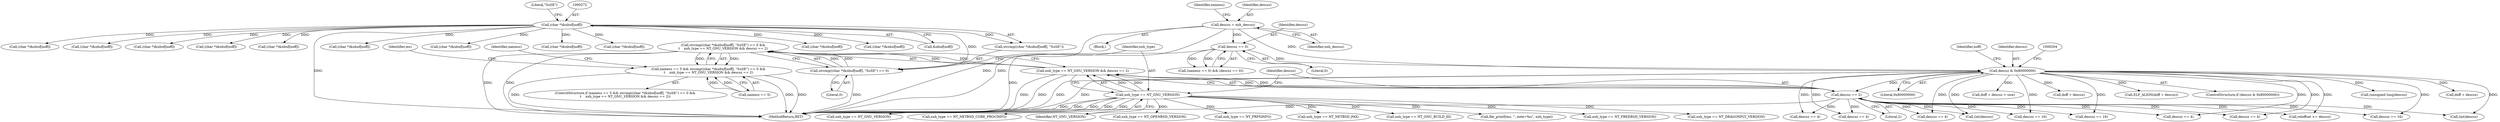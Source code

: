 digraph "0_file_ce90e05774dd77d86cfc8dfa6da57b32816841c4_2@API" {
"1000268" [label="(Call,strcmp((char *)&nbuf[noff], \"SuSE\") == 0 &&\n\t    xnh_type == NT_GNU_VERSION && descsz == 2)"];
"1000269" [label="(Call,strcmp((char *)&nbuf[noff], \"SuSE\") == 0)"];
"1000271" [label="(Call,(char *)&nbuf[noff])"];
"1000279" [label="(Call,xnh_type == NT_GNU_VERSION && descsz == 2)"];
"1000280" [label="(Call,xnh_type == NT_GNU_VERSION)"];
"1000283" [label="(Call,descsz == 2)"];
"1000199" [label="(Call,descsz & 0x80000000)"];
"1000172" [label="(Call,descsz == 0)"];
"1000164" [label="(Call,descsz = xnh_descsz)"];
"1000264" [label="(Call,namesz == 5 && strcmp((char *)&nbuf[noff], \"SuSE\") == 0 &&\n\t    xnh_type == NT_GNU_VERSION && descsz == 2)"];
"1000285" [label="(Literal,2)"];
"1000199" [label="(Call,descsz & 0x80000000)"];
"1000271" [label="(Call,(char *)&nbuf[noff])"];
"1000729" [label="(Call,xnh_type == NT_FREEBSD_VERSION)"];
"1000238" [label="(Call,doff + descsz > size)"];
"1000174" [label="(Literal,0)"];
"1000465" [label="(Call,descsz == 16)"];
"1000805" [label="(Call,xnh_type == NT_DRAGONFLY_VERSION)"];
"1000452" [label="(Call,(char *)&nbuf[noff])"];
"1000315" [label="(Call,xnh_type == NT_GNU_VERSION)"];
"1000239" [label="(Call,doff + descsz)"];
"1000125" [label="(Block,)"];
"1000639" [label="(Call,descsz == 4)"];
"1000769" [label="(Call,descsz == 4)"];
"1000170" [label="(Identifier,namesz)"];
"1000284" [label="(Identifier,descsz)"];
"1000233" [label="(Call,ELF_ALIGN(doff + descsz))"];
"1000198" [label="(ControlStructure,if (descsz & 0x80000000))"];
"1000208" [label="(Call,(unsigned long)descsz)"];
"1000288" [label="(Identifier,ms)"];
"1000278" [label="(Literal,0)"];
"1000173" [label="(Identifier,descsz)"];
"1000277" [label="(Literal,\"SuSE\")"];
"1000214" [label="(Identifier,noff)"];
"1000301" [label="(Identifier,namesz)"];
"1000283" [label="(Call,descsz == 2)"];
"1000164" [label="(Call,descsz = xnh_descsz)"];
"1000718" [label="(Call,(char *)&nbuf[noff])"];
"1000888" [label="(Call,(char *)&nbuf[noff])"];
"1000543" [label="(Call,descsz == 4)"];
"1000982" [label="(Call,xnh_type == NT_NETBSD_CORE_PROCINFO)"];
"1000234" [label="(Call,doff + descsz)"];
"1000172" [label="(Call,descsz == 0)"];
"1000263" [label="(ControlStructure,if (namesz == 5 && strcmp((char *)&nbuf[noff], \"SuSE\") == 0 &&\n\t    xnh_type == NT_GNU_VERSION && descsz == 2))"];
"1000280" [label="(Call,xnh_type == NT_GNU_VERSION)"];
"1000270" [label="(Call,strcmp((char *)&nbuf[noff], \"SuSE\"))"];
"1001100" [label="(Call,reloffset >= descsz)"];
"1000873" [label="(Call,(char *)&nbuf[noff])"];
"1000663" [label="(Call,(int)descsz)"];
"1000279" [label="(Call,xnh_type == NT_GNU_VERSION && descsz == 2)"];
"1000907" [label="(Call,(char *)&nbuf[noff])"];
"1000282" [label="(Identifier,NT_GNU_VERSION)"];
"1000766" [label="(Call,xnh_type == NT_OPENBSD_VERSION)"];
"1001043" [label="(Call,xnh_type == NT_PRPSINFO)"];
"1000625" [label="(Call,(char *)&nbuf[noff])"];
"1000264" [label="(Call,namesz == 5 && strcmp((char *)&nbuf[noff], \"SuSE\") == 0 &&\n\t    xnh_type == NT_GNU_VERSION && descsz == 2)"];
"1000540" [label="(Call,xnh_type == NT_NETBSD_PAX)"];
"1000480" [label="(Call,descsz == 16)"];
"1000808" [label="(Call,descsz == 4)"];
"1000200" [label="(Identifier,descsz)"];
"1000531" [label="(Call,(char *)&nbuf[noff])"];
"1000796" [label="(Call,(char *)&nbuf[noff])"];
"1000926" [label="(Call,(char *)&nbuf[noff])"];
"1000461" [label="(Call,xnh_type == NT_GNU_BUILD_ID)"];
"1000201" [label="(Literal,0x80000000)"];
"1000168" [label="(Call,(namesz == 0) && (descsz == 0))"];
"1000757" [label="(Call,(char *)&nbuf[noff])"];
"1000269" [label="(Call,strcmp((char *)&nbuf[noff], \"SuSE\") == 0)"];
"1000306" [label="(Call,(char *)&nbuf[noff])"];
"1000166" [label="(Identifier,xnh_descsz)"];
"1000273" [label="(Call,&nbuf[noff])"];
"1000281" [label="(Identifier,xnh_type)"];
"1000700" [label="(Call,file_printf(ms, \", note=%u\", xnh_type))"];
"1000318" [label="(Call,descsz == 16)"];
"1000165" [label="(Identifier,descsz)"];
"1000265" [label="(Call,namesz == 5)"];
"1000268" [label="(Call,strcmp((char *)&nbuf[noff], \"SuSE\") == 0 &&\n\t    xnh_type == NT_GNU_VERSION && descsz == 2)"];
"1001244" [label="(MethodReturn,RET)"];
"1000683" [label="(Call,(int)descsz)"];
"1000732" [label="(Call,descsz == 4)"];
"1000268" -> "1000264"  [label="AST: "];
"1000268" -> "1000269"  [label="CFG: "];
"1000268" -> "1000279"  [label="CFG: "];
"1000269" -> "1000268"  [label="AST: "];
"1000279" -> "1000268"  [label="AST: "];
"1000264" -> "1000268"  [label="CFG: "];
"1000268" -> "1001244"  [label="DDG: "];
"1000268" -> "1001244"  [label="DDG: "];
"1000268" -> "1000264"  [label="DDG: "];
"1000268" -> "1000264"  [label="DDG: "];
"1000269" -> "1000268"  [label="DDG: "];
"1000269" -> "1000268"  [label="DDG: "];
"1000279" -> "1000268"  [label="DDG: "];
"1000279" -> "1000268"  [label="DDG: "];
"1000269" -> "1000278"  [label="CFG: "];
"1000270" -> "1000269"  [label="AST: "];
"1000278" -> "1000269"  [label="AST: "];
"1000281" -> "1000269"  [label="CFG: "];
"1000269" -> "1001244"  [label="DDG: "];
"1000271" -> "1000269"  [label="DDG: "];
"1000271" -> "1000270"  [label="AST: "];
"1000271" -> "1000273"  [label="CFG: "];
"1000272" -> "1000271"  [label="AST: "];
"1000273" -> "1000271"  [label="AST: "];
"1000277" -> "1000271"  [label="CFG: "];
"1000271" -> "1001244"  [label="DDG: "];
"1000271" -> "1000270"  [label="DDG: "];
"1000271" -> "1000306"  [label="DDG: "];
"1000271" -> "1000452"  [label="DDG: "];
"1000271" -> "1000531"  [label="DDG: "];
"1000271" -> "1000625"  [label="DDG: "];
"1000271" -> "1000718"  [label="DDG: "];
"1000271" -> "1000757"  [label="DDG: "];
"1000271" -> "1000796"  [label="DDG: "];
"1000271" -> "1000873"  [label="DDG: "];
"1000271" -> "1000888"  [label="DDG: "];
"1000271" -> "1000907"  [label="DDG: "];
"1000271" -> "1000926"  [label="DDG: "];
"1000279" -> "1000280"  [label="CFG: "];
"1000279" -> "1000283"  [label="CFG: "];
"1000280" -> "1000279"  [label="AST: "];
"1000283" -> "1000279"  [label="AST: "];
"1000279" -> "1001244"  [label="DDG: "];
"1000279" -> "1001244"  [label="DDG: "];
"1000280" -> "1000279"  [label="DDG: "];
"1000280" -> "1000279"  [label="DDG: "];
"1000283" -> "1000279"  [label="DDG: "];
"1000283" -> "1000279"  [label="DDG: "];
"1000280" -> "1000282"  [label="CFG: "];
"1000281" -> "1000280"  [label="AST: "];
"1000282" -> "1000280"  [label="AST: "];
"1000284" -> "1000280"  [label="CFG: "];
"1000280" -> "1001244"  [label="DDG: "];
"1000280" -> "1001244"  [label="DDG: "];
"1000280" -> "1000315"  [label="DDG: "];
"1000280" -> "1000315"  [label="DDG: "];
"1000280" -> "1000461"  [label="DDG: "];
"1000280" -> "1000540"  [label="DDG: "];
"1000280" -> "1000700"  [label="DDG: "];
"1000280" -> "1000729"  [label="DDG: "];
"1000280" -> "1000766"  [label="DDG: "];
"1000280" -> "1000805"  [label="DDG: "];
"1000280" -> "1000982"  [label="DDG: "];
"1000280" -> "1001043"  [label="DDG: "];
"1000283" -> "1000285"  [label="CFG: "];
"1000284" -> "1000283"  [label="AST: "];
"1000285" -> "1000283"  [label="AST: "];
"1000283" -> "1001244"  [label="DDG: "];
"1000199" -> "1000283"  [label="DDG: "];
"1000283" -> "1000318"  [label="DDG: "];
"1000283" -> "1000465"  [label="DDG: "];
"1000283" -> "1000480"  [label="DDG: "];
"1000283" -> "1000543"  [label="DDG: "];
"1000283" -> "1000639"  [label="DDG: "];
"1000283" -> "1000663"  [label="DDG: "];
"1000283" -> "1000683"  [label="DDG: "];
"1000283" -> "1000732"  [label="DDG: "];
"1000283" -> "1000769"  [label="DDG: "];
"1000283" -> "1000808"  [label="DDG: "];
"1000283" -> "1001100"  [label="DDG: "];
"1000199" -> "1000198"  [label="AST: "];
"1000199" -> "1000201"  [label="CFG: "];
"1000200" -> "1000199"  [label="AST: "];
"1000201" -> "1000199"  [label="AST: "];
"1000204" -> "1000199"  [label="CFG: "];
"1000214" -> "1000199"  [label="CFG: "];
"1000199" -> "1001244"  [label="DDG: "];
"1000199" -> "1001244"  [label="DDG: "];
"1000172" -> "1000199"  [label="DDG: "];
"1000164" -> "1000199"  [label="DDG: "];
"1000199" -> "1000208"  [label="DDG: "];
"1000199" -> "1000233"  [label="DDG: "];
"1000199" -> "1000234"  [label="DDG: "];
"1000199" -> "1000238"  [label="DDG: "];
"1000199" -> "1000239"  [label="DDG: "];
"1000199" -> "1000318"  [label="DDG: "];
"1000199" -> "1000465"  [label="DDG: "];
"1000199" -> "1000480"  [label="DDG: "];
"1000199" -> "1000543"  [label="DDG: "];
"1000199" -> "1000639"  [label="DDG: "];
"1000199" -> "1000663"  [label="DDG: "];
"1000199" -> "1000683"  [label="DDG: "];
"1000199" -> "1000732"  [label="DDG: "];
"1000199" -> "1000769"  [label="DDG: "];
"1000199" -> "1000808"  [label="DDG: "];
"1000199" -> "1001100"  [label="DDG: "];
"1000172" -> "1000168"  [label="AST: "];
"1000172" -> "1000174"  [label="CFG: "];
"1000173" -> "1000172"  [label="AST: "];
"1000174" -> "1000172"  [label="AST: "];
"1000168" -> "1000172"  [label="CFG: "];
"1000172" -> "1001244"  [label="DDG: "];
"1000172" -> "1000168"  [label="DDG: "];
"1000172" -> "1000168"  [label="DDG: "];
"1000164" -> "1000172"  [label="DDG: "];
"1000164" -> "1000125"  [label="AST: "];
"1000164" -> "1000166"  [label="CFG: "];
"1000165" -> "1000164"  [label="AST: "];
"1000166" -> "1000164"  [label="AST: "];
"1000170" -> "1000164"  [label="CFG: "];
"1000164" -> "1001244"  [label="DDG: "];
"1000164" -> "1001244"  [label="DDG: "];
"1000264" -> "1000263"  [label="AST: "];
"1000264" -> "1000265"  [label="CFG: "];
"1000265" -> "1000264"  [label="AST: "];
"1000288" -> "1000264"  [label="CFG: "];
"1000301" -> "1000264"  [label="CFG: "];
"1000264" -> "1001244"  [label="DDG: "];
"1000264" -> "1001244"  [label="DDG: "];
"1000264" -> "1001244"  [label="DDG: "];
"1000265" -> "1000264"  [label="DDG: "];
"1000265" -> "1000264"  [label="DDG: "];
}
